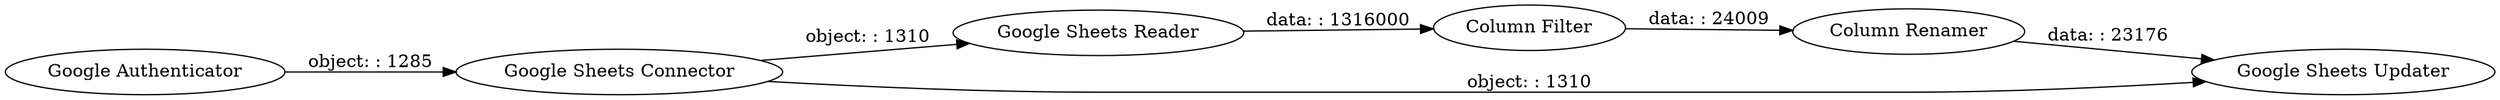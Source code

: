 digraph {
	"-1536965357813451198_5" [label="Google Sheets Connector"]
	"-1536965357813451198_1" [label="Google Authenticator"]
	"-1536965357813451198_2" [label="Google Sheets Reader"]
	"-1536965357813451198_14" [label="Column Renamer"]
	"-1536965357813451198_6" [label="Google Sheets Updater"]
	"-1536965357813451198_7" [label="Column Filter"]
	"-1536965357813451198_1" -> "-1536965357813451198_5" [label="object: : 1285"]
	"-1536965357813451198_14" -> "-1536965357813451198_6" [label="data: : 23176"]
	"-1536965357813451198_2" -> "-1536965357813451198_7" [label="data: : 1316000"]
	"-1536965357813451198_5" -> "-1536965357813451198_2" [label="object: : 1310"]
	"-1536965357813451198_5" -> "-1536965357813451198_6" [label="object: : 1310"]
	"-1536965357813451198_7" -> "-1536965357813451198_14" [label="data: : 24009"]
	rankdir=LR
}
